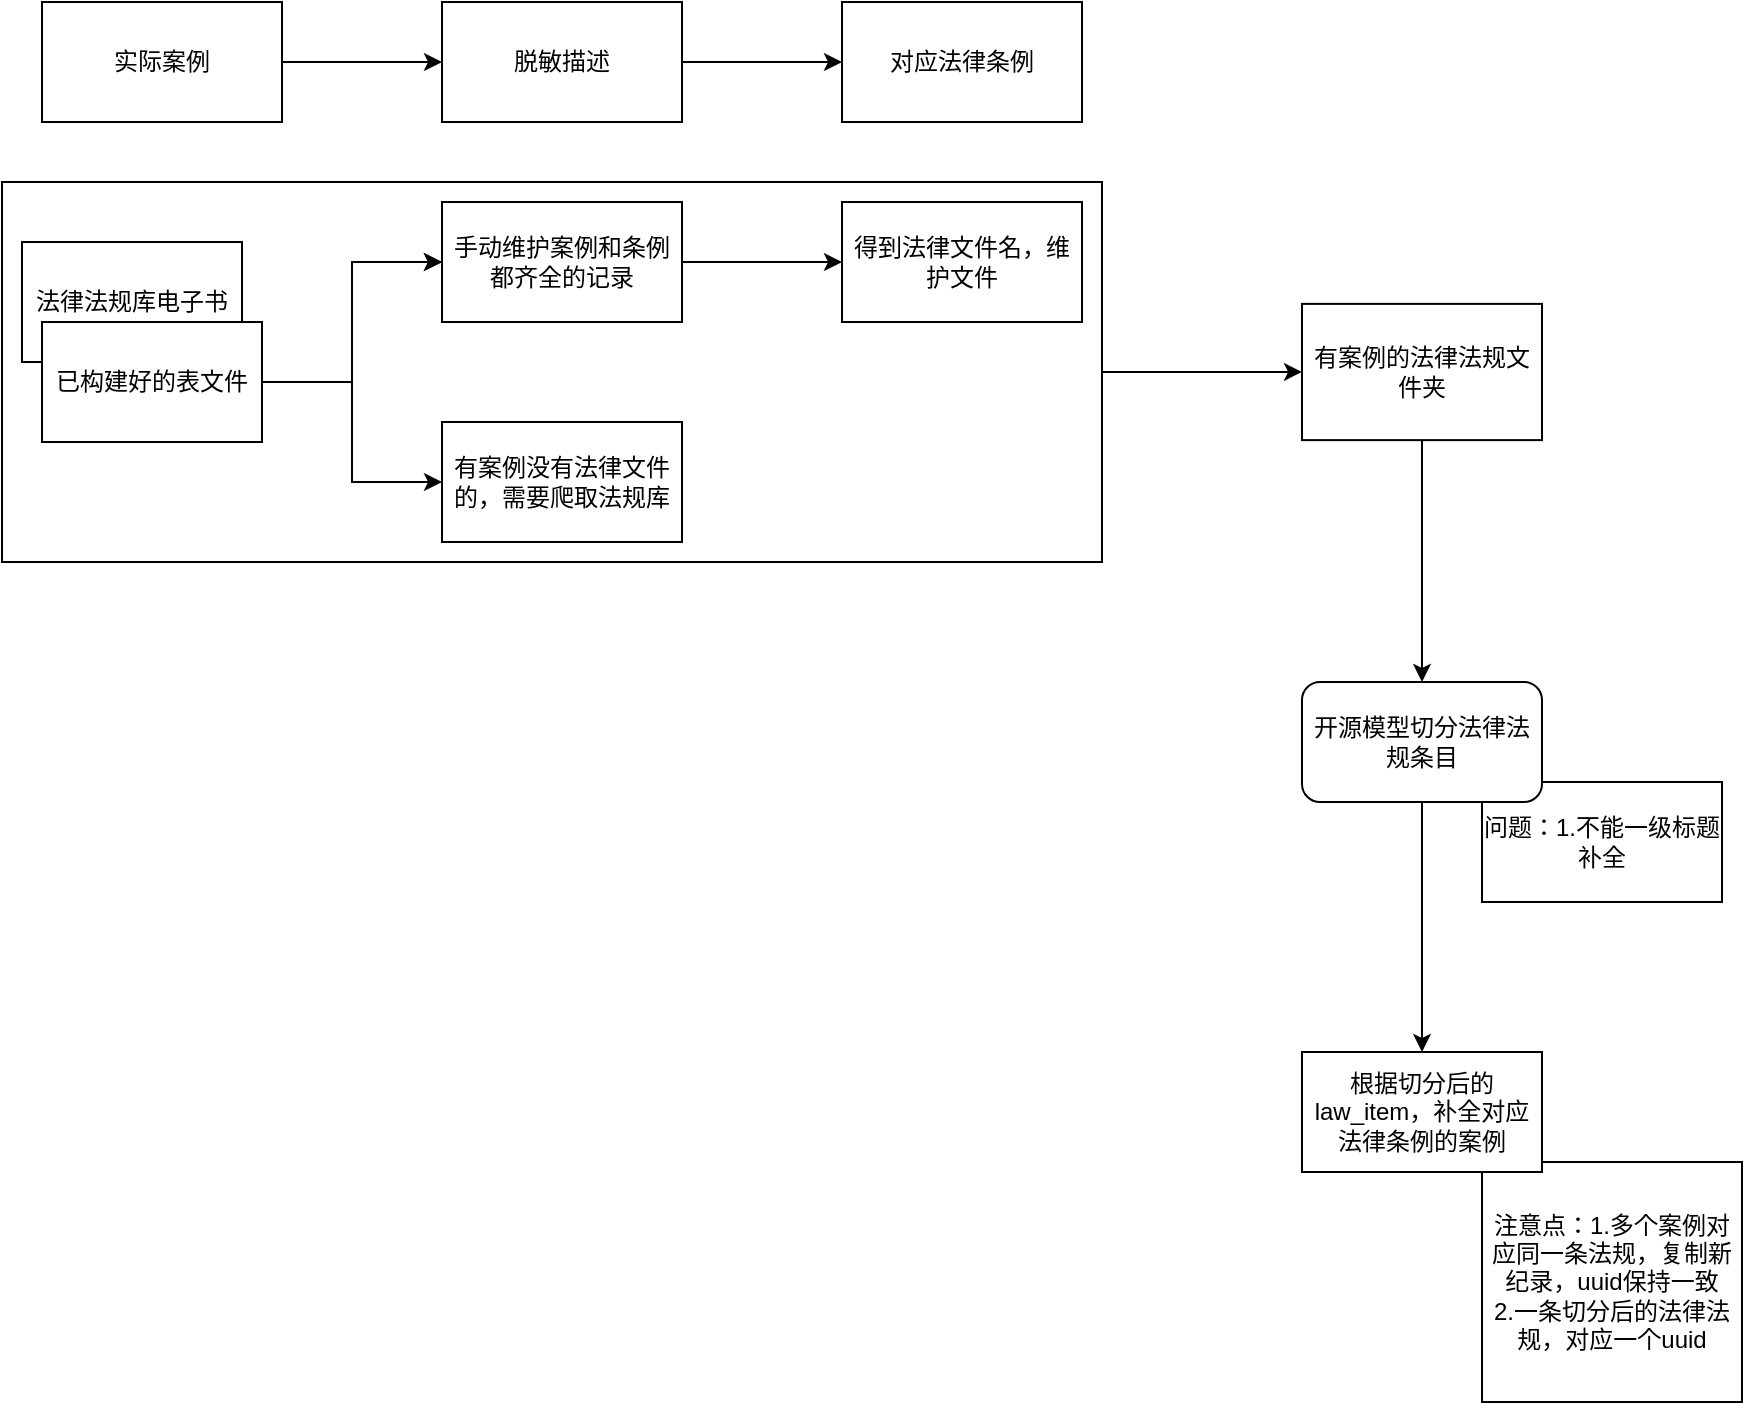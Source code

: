 <mxfile version="22.0.4" type="github">
  <diagram name="第 1 页" id="OqdhAbVPGIW0M9Jp4voK">
    <mxGraphModel dx="1426" dy="803" grid="1" gridSize="10" guides="1" tooltips="1" connect="1" arrows="1" fold="1" page="1" pageScale="1" pageWidth="827" pageHeight="1169" math="0" shadow="0">
      <root>
        <mxCell id="0" />
        <mxCell id="1" parent="0" />
        <mxCell id="bVBkqluuAgwMRuoEYlJW-1" value="法律法规库电子书" style="rounded=0;whiteSpace=wrap;html=1;" vertex="1" parent="1">
          <mxGeometry x="170" y="150" width="110" height="60" as="geometry" />
        </mxCell>
        <mxCell id="bVBkqluuAgwMRuoEYlJW-9" value="" style="edgeStyle=orthogonalEdgeStyle;rounded=0;orthogonalLoop=1;jettySize=auto;html=1;" edge="1" parent="1" source="bVBkqluuAgwMRuoEYlJW-2" target="bVBkqluuAgwMRuoEYlJW-8">
          <mxGeometry relative="1" as="geometry" />
        </mxCell>
        <mxCell id="bVBkqluuAgwMRuoEYlJW-12" value="" style="edgeStyle=orthogonalEdgeStyle;rounded=0;orthogonalLoop=1;jettySize=auto;html=1;" edge="1" parent="1" source="bVBkqluuAgwMRuoEYlJW-2" target="bVBkqluuAgwMRuoEYlJW-8">
          <mxGeometry relative="1" as="geometry" />
        </mxCell>
        <mxCell id="bVBkqluuAgwMRuoEYlJW-14" style="edgeStyle=orthogonalEdgeStyle;rounded=0;orthogonalLoop=1;jettySize=auto;html=1;entryX=0;entryY=0.5;entryDx=0;entryDy=0;" edge="1" parent="1" source="bVBkqluuAgwMRuoEYlJW-2" target="bVBkqluuAgwMRuoEYlJW-13">
          <mxGeometry relative="1" as="geometry" />
        </mxCell>
        <mxCell id="bVBkqluuAgwMRuoEYlJW-2" value="已构建好的表文件" style="rounded=0;whiteSpace=wrap;html=1;" vertex="1" parent="1">
          <mxGeometry x="180" y="190" width="110" height="60" as="geometry" />
        </mxCell>
        <mxCell id="bVBkqluuAgwMRuoEYlJW-5" value="" style="edgeStyle=orthogonalEdgeStyle;rounded=0;orthogonalLoop=1;jettySize=auto;html=1;" edge="1" parent="1" source="bVBkqluuAgwMRuoEYlJW-3" target="bVBkqluuAgwMRuoEYlJW-4">
          <mxGeometry relative="1" as="geometry" />
        </mxCell>
        <mxCell id="bVBkqluuAgwMRuoEYlJW-3" value="实际案例" style="rounded=0;whiteSpace=wrap;html=1;" vertex="1" parent="1">
          <mxGeometry x="180" y="30" width="120" height="60" as="geometry" />
        </mxCell>
        <mxCell id="bVBkqluuAgwMRuoEYlJW-7" value="" style="edgeStyle=orthogonalEdgeStyle;rounded=0;orthogonalLoop=1;jettySize=auto;html=1;" edge="1" parent="1" source="bVBkqluuAgwMRuoEYlJW-4" target="bVBkqluuAgwMRuoEYlJW-6">
          <mxGeometry relative="1" as="geometry" />
        </mxCell>
        <mxCell id="bVBkqluuAgwMRuoEYlJW-4" value="脱敏描述" style="whiteSpace=wrap;html=1;rounded=0;" vertex="1" parent="1">
          <mxGeometry x="380" y="30" width="120" height="60" as="geometry" />
        </mxCell>
        <mxCell id="bVBkqluuAgwMRuoEYlJW-6" value="对应法律条例" style="whiteSpace=wrap;html=1;rounded=0;" vertex="1" parent="1">
          <mxGeometry x="580" y="30" width="120" height="60" as="geometry" />
        </mxCell>
        <mxCell id="bVBkqluuAgwMRuoEYlJW-11" value="" style="edgeStyle=orthogonalEdgeStyle;rounded=0;orthogonalLoop=1;jettySize=auto;html=1;" edge="1" parent="1" source="bVBkqluuAgwMRuoEYlJW-8" target="bVBkqluuAgwMRuoEYlJW-10">
          <mxGeometry relative="1" as="geometry" />
        </mxCell>
        <mxCell id="bVBkqluuAgwMRuoEYlJW-8" value="手动维护案例和条例都齐全的记录" style="whiteSpace=wrap;html=1;rounded=0;" vertex="1" parent="1">
          <mxGeometry x="380" y="130" width="120" height="60" as="geometry" />
        </mxCell>
        <mxCell id="bVBkqluuAgwMRuoEYlJW-10" value="得到法律文件名，维护文件" style="whiteSpace=wrap;html=1;rounded=0;" vertex="1" parent="1">
          <mxGeometry x="580" y="130" width="120" height="60" as="geometry" />
        </mxCell>
        <mxCell id="bVBkqluuAgwMRuoEYlJW-13" value="有案例没有法律文件的，需要爬取法规库" style="whiteSpace=wrap;html=1;rounded=0;" vertex="1" parent="1">
          <mxGeometry x="380" y="240" width="120" height="60" as="geometry" />
        </mxCell>
        <mxCell id="bVBkqluuAgwMRuoEYlJW-17" value="" style="edgeStyle=orthogonalEdgeStyle;rounded=0;orthogonalLoop=1;jettySize=auto;html=1;" edge="1" parent="1" source="bVBkqluuAgwMRuoEYlJW-15" target="bVBkqluuAgwMRuoEYlJW-16">
          <mxGeometry relative="1" as="geometry" />
        </mxCell>
        <mxCell id="bVBkqluuAgwMRuoEYlJW-15" value="" style="rounded=0;whiteSpace=wrap;html=1;fillColor=none;" vertex="1" parent="1">
          <mxGeometry x="160" y="120" width="550" height="190" as="geometry" />
        </mxCell>
        <mxCell id="bVBkqluuAgwMRuoEYlJW-21" style="edgeStyle=orthogonalEdgeStyle;rounded=0;orthogonalLoop=1;jettySize=auto;html=1;" edge="1" parent="1" source="bVBkqluuAgwMRuoEYlJW-16" target="bVBkqluuAgwMRuoEYlJW-19">
          <mxGeometry relative="1" as="geometry" />
        </mxCell>
        <mxCell id="bVBkqluuAgwMRuoEYlJW-16" value="有案例的法律法规文件夹" style="whiteSpace=wrap;html=1;fillColor=none;rounded=0;" vertex="1" parent="1">
          <mxGeometry x="810" y="180.94" width="120" height="68.12" as="geometry" />
        </mxCell>
        <mxCell id="bVBkqluuAgwMRuoEYlJW-20" value="问题：1.不能一级标题补全" style="rounded=0;whiteSpace=wrap;html=1;" vertex="1" parent="1">
          <mxGeometry x="900" y="420" width="120" height="60" as="geometry" />
        </mxCell>
        <mxCell id="bVBkqluuAgwMRuoEYlJW-23" style="edgeStyle=orthogonalEdgeStyle;rounded=0;orthogonalLoop=1;jettySize=auto;html=1;" edge="1" parent="1" source="bVBkqluuAgwMRuoEYlJW-19" target="bVBkqluuAgwMRuoEYlJW-22">
          <mxGeometry relative="1" as="geometry" />
        </mxCell>
        <mxCell id="bVBkqluuAgwMRuoEYlJW-19" value="开源模型切分法律法规条目" style="rounded=1;whiteSpace=wrap;html=1;" vertex="1" parent="1">
          <mxGeometry x="810" y="370" width="120" height="60" as="geometry" />
        </mxCell>
        <mxCell id="bVBkqluuAgwMRuoEYlJW-24" value="注意点：1.多个案例对应同一条法规，复制新纪录，uuid保持一致&lt;br&gt;2.一条切分后的法律法规，对应一个uuid" style="rounded=0;whiteSpace=wrap;html=1;" vertex="1" parent="1">
          <mxGeometry x="900" y="610" width="130" height="120" as="geometry" />
        </mxCell>
        <mxCell id="bVBkqluuAgwMRuoEYlJW-22" value="根据切分后的law_item，补全对应法律条例的案例" style="rounded=0;whiteSpace=wrap;html=1;" vertex="1" parent="1">
          <mxGeometry x="810" y="555" width="120" height="60" as="geometry" />
        </mxCell>
      </root>
    </mxGraphModel>
  </diagram>
</mxfile>
